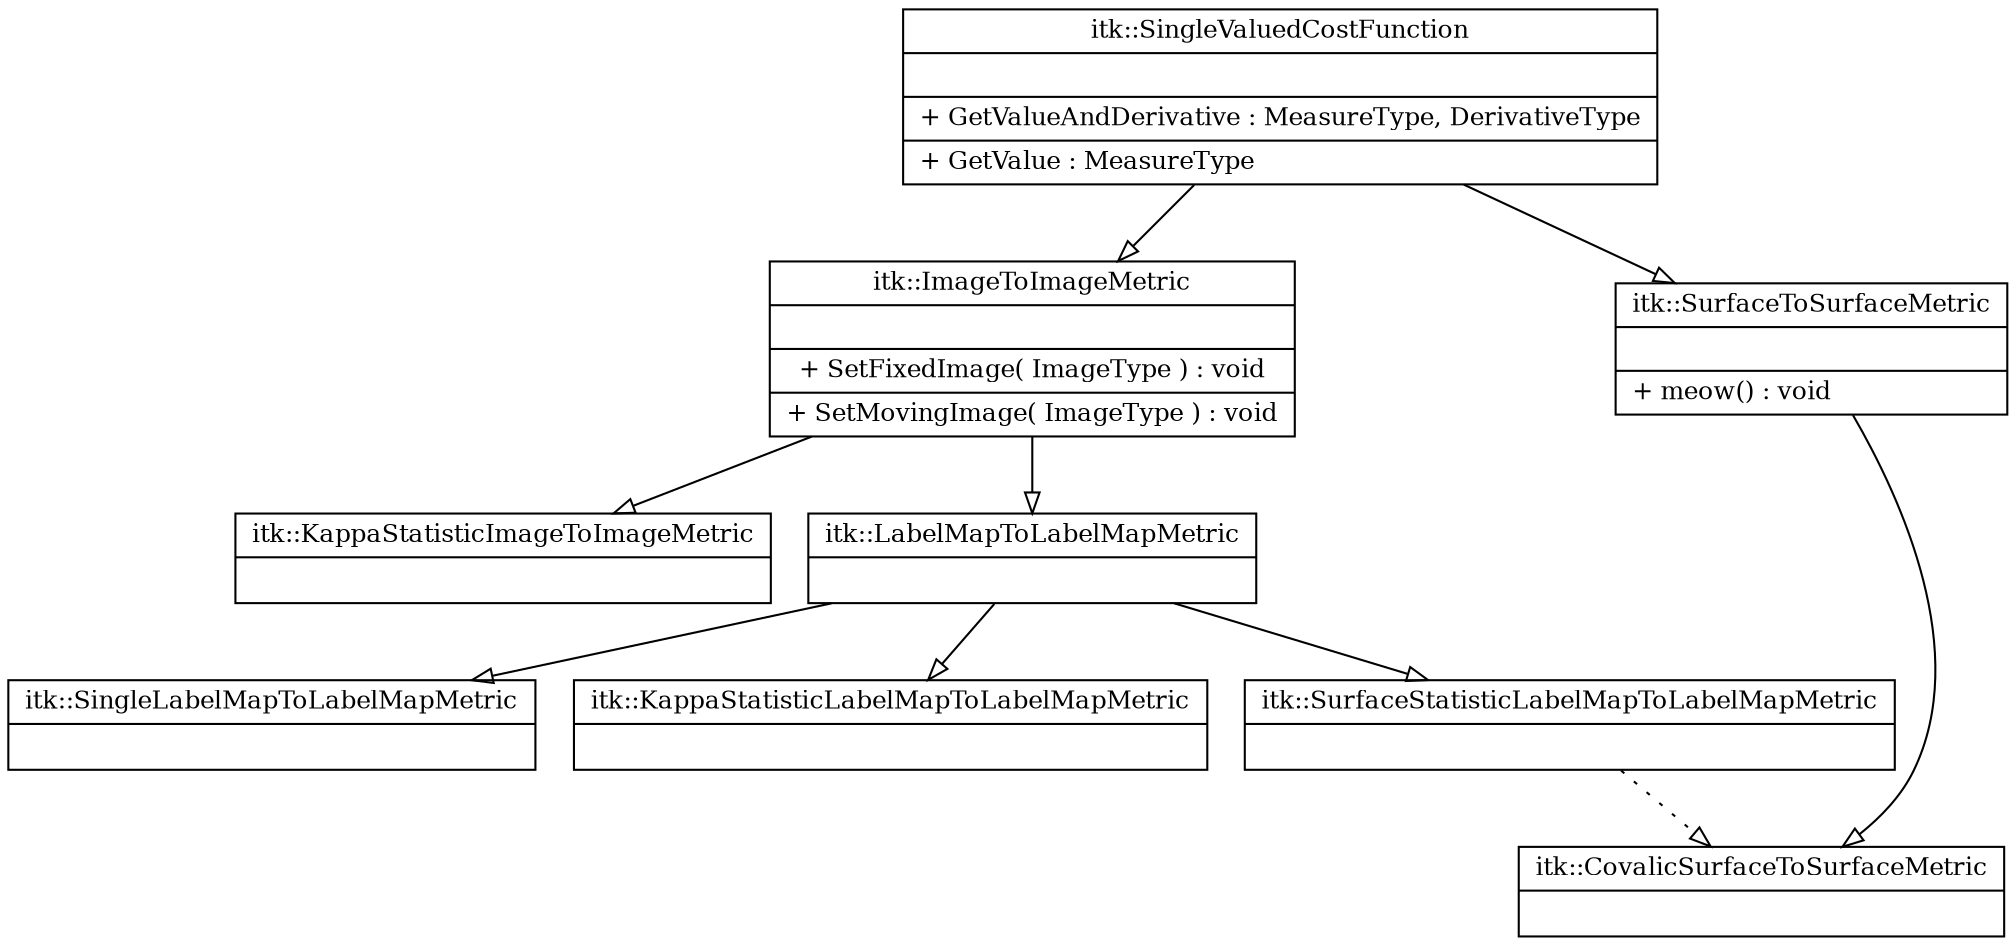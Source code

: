 digraph G {

  node [
    fontsize = 12
    shape = "record"
  ]

  SingleValuedCostFunction [
    label = "{itk::SingleValuedCostFunction||+ GetValueAndDerivative : MeasureType, DerivativeType |+ GetValue : MeasureType \l}"
  ]

  ImageToImageMetric [
    label = "{itk::ImageToImageMetric||+ SetFixedImage( ImageType ) : void|+ SetMovingImage( ImageType ) : void\l}"
  ]

  SurfaceToSurfaceMetric [
    label = "{itk::SurfaceToSurfaceMetric||+ meow() : void\l}"
  ]

  CovalicSurfaceToSurfaceMetric [
    label = "{itk::CovalicSurfaceToSurfaceMetric|\l}"
  ]

  KappaStatisticImageToImageMetric [
    label = "{itk::KappaStatisticImageToImageMetric|\l}"
  ]

  LabelMapToLabelMapMetric [
    label = "{itk::LabelMapToLabelMapMetric|\l}"
  ]

  SingleLabelMapToLabelMapMetric [
    label = "{itk::SingleLabelMapToLabelMapMetric|\l}"
  ]

  KappaStatisticLabelMapToLabelMapMetric [
    label = "{itk::KappaStatisticLabelMapToLabelMapMetric|\l}"
  ]

  SurfaceStatisticLabelMapToLabelMapMetric [
    label = "{itk::SurfaceStatisticLabelMapToLabelMapMetric|\l}"
  ]

  edge [
    arrowhead = "empty"
  ]

  SingleValuedCostFunction -> ImageToImageMetric
  SingleValuedCostFunction -> SurfaceToSurfaceMetric
  SurfaceToSurfaceMetric -> CovalicSurfaceToSurfaceMetric
  ImageToImageMetric -> KappaStatisticImageToImageMetric
  ImageToImageMetric -> LabelMapToLabelMapMetric
  LabelMapToLabelMapMetric -> SingleLabelMapToLabelMapMetric 
  LabelMapToLabelMapMetric -> KappaStatisticLabelMapToLabelMapMetric
  LabelMapToLabelMapMetric -> SurfaceStatisticLabelMapToLabelMapMetric
  SurfaceStatisticLabelMapToLabelMapMetric -> CovalicSurfaceToSurfaceMetric [style=dotted]

}